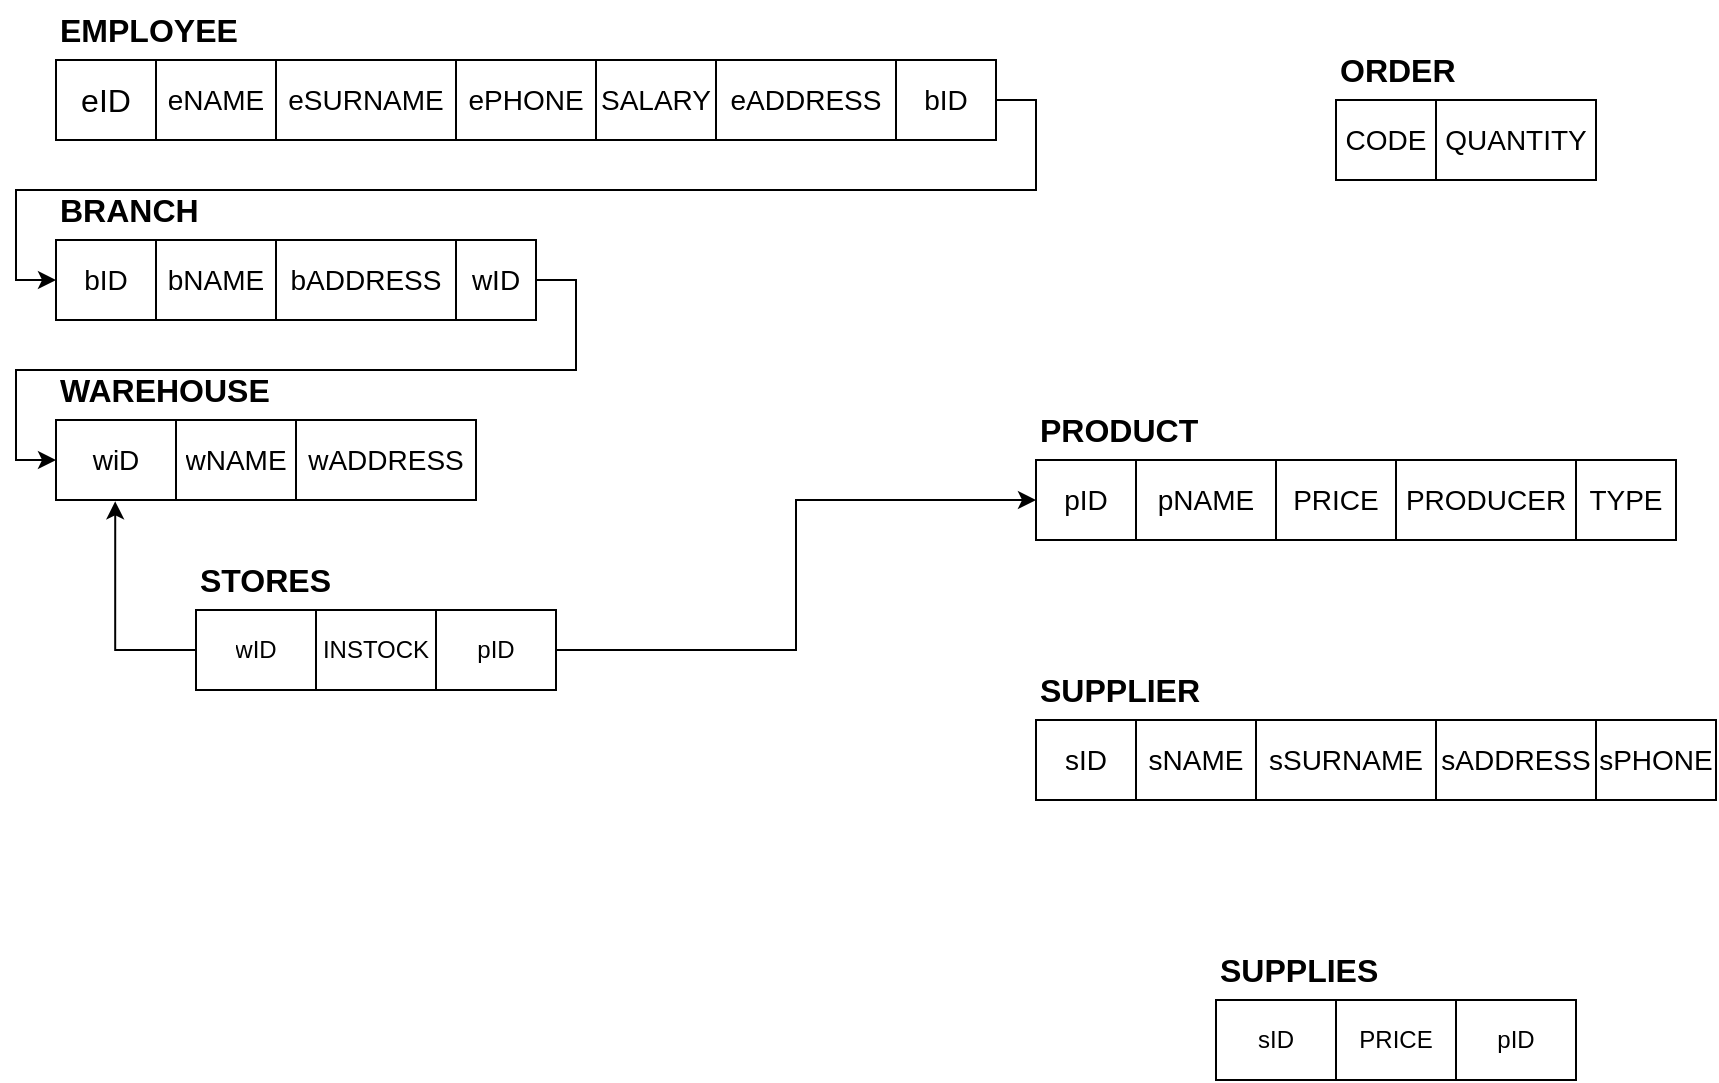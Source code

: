 <mxfile version="20.7.4" type="github"><diagram id="6-KmL3_Q9nvBN8R4s3qw" name="Page-1"><mxGraphModel dx="1373" dy="676" grid="1" gridSize="10" guides="1" tooltips="1" connect="1" arrows="1" fold="1" page="1" pageScale="1" pageWidth="1000" pageHeight="700" math="0" shadow="0"><root><mxCell id="0"/><mxCell id="1" parent="0"/><mxCell id="NiK0LIkm8oB0PKwHFOrJ-1" value="" style="shape=table;startSize=0;container=1;collapsible=0;childLayout=tableLayout;" parent="1" vertex="1"><mxGeometry x="30" y="70" width="470" height="40" as="geometry"/></mxCell><mxCell id="NiK0LIkm8oB0PKwHFOrJ-2" value="" style="shape=tableRow;horizontal=0;startSize=0;swimlaneHead=0;swimlaneBody=0;top=0;left=0;bottom=0;right=0;collapsible=0;dropTarget=0;fillColor=none;points=[[0,0.5],[1,0.5]];portConstraint=eastwest;" parent="NiK0LIkm8oB0PKwHFOrJ-1" vertex="1"><mxGeometry width="470" height="40" as="geometry"/></mxCell><mxCell id="NiK0LIkm8oB0PKwHFOrJ-3" value="&lt;font style=&quot;font-size: 16px;&quot;&gt;eID&lt;/font&gt;" style="shape=partialRectangle;html=1;whiteSpace=wrap;connectable=0;overflow=hidden;fillColor=none;top=0;left=0;bottom=0;right=0;pointerEvents=1;" parent="NiK0LIkm8oB0PKwHFOrJ-2" vertex="1"><mxGeometry width="50" height="40" as="geometry"><mxRectangle width="50" height="40" as="alternateBounds"/></mxGeometry></mxCell><mxCell id="NiK0LIkm8oB0PKwHFOrJ-4" value="&lt;font style=&quot;font-size: 14px;&quot;&gt;eNAME&lt;/font&gt;" style="shape=partialRectangle;html=1;whiteSpace=wrap;connectable=0;overflow=hidden;fillColor=none;top=0;left=0;bottom=0;right=0;pointerEvents=1;" parent="NiK0LIkm8oB0PKwHFOrJ-2" vertex="1"><mxGeometry x="50" width="60" height="40" as="geometry"><mxRectangle width="60" height="40" as="alternateBounds"/></mxGeometry></mxCell><mxCell id="NiK0LIkm8oB0PKwHFOrJ-5" value="&lt;font style=&quot;font-size: 14px;&quot;&gt;eSURNAME&lt;/font&gt;" style="shape=partialRectangle;html=1;whiteSpace=wrap;connectable=0;overflow=hidden;fillColor=none;top=0;left=0;bottom=0;right=0;pointerEvents=1;" parent="NiK0LIkm8oB0PKwHFOrJ-2" vertex="1"><mxGeometry x="110" width="90" height="40" as="geometry"><mxRectangle width="90" height="40" as="alternateBounds"/></mxGeometry></mxCell><mxCell id="NiK0LIkm8oB0PKwHFOrJ-6" value="&lt;font style=&quot;font-size: 14px;&quot;&gt;ePHONE&lt;/font&gt;" style="shape=partialRectangle;html=1;whiteSpace=wrap;connectable=0;overflow=hidden;fillColor=none;top=0;left=0;bottom=0;right=0;pointerEvents=1;" parent="NiK0LIkm8oB0PKwHFOrJ-2" vertex="1"><mxGeometry x="200" width="70" height="40" as="geometry"><mxRectangle width="70" height="40" as="alternateBounds"/></mxGeometry></mxCell><mxCell id="NiK0LIkm8oB0PKwHFOrJ-7" value="&lt;font style=&quot;font-size: 14px;&quot;&gt;SALARY&lt;/font&gt;" style="shape=partialRectangle;html=1;whiteSpace=wrap;connectable=0;overflow=hidden;fillColor=none;top=0;left=0;bottom=0;right=0;pointerEvents=1;" parent="NiK0LIkm8oB0PKwHFOrJ-2" vertex="1"><mxGeometry x="270" width="60" height="40" as="geometry"><mxRectangle width="60" height="40" as="alternateBounds"/></mxGeometry></mxCell><mxCell id="NiK0LIkm8oB0PKwHFOrJ-8" value="&lt;font style=&quot;font-size: 14px;&quot;&gt;eADDRESS&lt;/font&gt;" style="shape=partialRectangle;html=1;whiteSpace=wrap;connectable=0;overflow=hidden;fillColor=none;top=0;left=0;bottom=0;right=0;pointerEvents=1;" parent="NiK0LIkm8oB0PKwHFOrJ-2" vertex="1"><mxGeometry x="330" width="90" height="40" as="geometry"><mxRectangle width="90" height="40" as="alternateBounds"/></mxGeometry></mxCell><mxCell id="NiK0LIkm8oB0PKwHFOrJ-9" value="&lt;font style=&quot;font-size: 14px;&quot;&gt;bID&lt;/font&gt;" style="shape=partialRectangle;html=1;whiteSpace=wrap;connectable=0;overflow=hidden;fillColor=none;top=0;left=0;bottom=0;right=0;pointerEvents=1;" parent="NiK0LIkm8oB0PKwHFOrJ-2" vertex="1"><mxGeometry x="420" width="50" height="40" as="geometry"><mxRectangle width="50" height="40" as="alternateBounds"/></mxGeometry></mxCell><mxCell id="NiK0LIkm8oB0PKwHFOrJ-10" value="" style="shape=table;startSize=0;container=1;collapsible=0;childLayout=tableLayout;" parent="1" vertex="1"><mxGeometry x="30" y="160" width="240" height="40" as="geometry"/></mxCell><mxCell id="NiK0LIkm8oB0PKwHFOrJ-11" value="" style="shape=tableRow;horizontal=0;startSize=0;swimlaneHead=0;swimlaneBody=0;top=0;left=0;bottom=0;right=0;collapsible=0;dropTarget=0;fillColor=none;points=[[0,0.5],[1,0.5]];portConstraint=eastwest;" parent="NiK0LIkm8oB0PKwHFOrJ-10" vertex="1"><mxGeometry width="240" height="40" as="geometry"/></mxCell><mxCell id="NiK0LIkm8oB0PKwHFOrJ-12" value="&lt;font style=&quot;font-size: 14px;&quot;&gt;bID&lt;/font&gt;" style="shape=partialRectangle;html=1;whiteSpace=wrap;connectable=0;overflow=hidden;fillColor=none;top=0;left=0;bottom=0;right=0;pointerEvents=1;" parent="NiK0LIkm8oB0PKwHFOrJ-11" vertex="1"><mxGeometry width="50" height="40" as="geometry"><mxRectangle width="50" height="40" as="alternateBounds"/></mxGeometry></mxCell><mxCell id="NiK0LIkm8oB0PKwHFOrJ-13" value="&lt;font style=&quot;font-size: 14px;&quot;&gt;bNAME&lt;/font&gt;" style="shape=partialRectangle;html=1;whiteSpace=wrap;connectable=0;overflow=hidden;fillColor=none;top=0;left=0;bottom=0;right=0;pointerEvents=1;" parent="NiK0LIkm8oB0PKwHFOrJ-11" vertex="1"><mxGeometry x="50" width="60" height="40" as="geometry"><mxRectangle width="60" height="40" as="alternateBounds"/></mxGeometry></mxCell><mxCell id="NiK0LIkm8oB0PKwHFOrJ-14" value="&lt;font style=&quot;font-size: 14px;&quot;&gt;bADDRESS&lt;/font&gt;" style="shape=partialRectangle;html=1;whiteSpace=wrap;connectable=0;overflow=hidden;fillColor=none;top=0;left=0;bottom=0;right=0;pointerEvents=1;" parent="NiK0LIkm8oB0PKwHFOrJ-11" vertex="1"><mxGeometry x="110" width="90" height="40" as="geometry"><mxRectangle width="90" height="40" as="alternateBounds"/></mxGeometry></mxCell><mxCell id="NiK0LIkm8oB0PKwHFOrJ-15" value="&lt;font style=&quot;font-size: 14px;&quot;&gt;wID&lt;/font&gt;" style="shape=partialRectangle;html=1;whiteSpace=wrap;connectable=0;overflow=hidden;fillColor=none;top=0;left=0;bottom=0;right=0;pointerEvents=1;" parent="NiK0LIkm8oB0PKwHFOrJ-11" vertex="1"><mxGeometry x="200" width="40" height="40" as="geometry"><mxRectangle width="40" height="40" as="alternateBounds"/></mxGeometry></mxCell><mxCell id="NiK0LIkm8oB0PKwHFOrJ-16" value="" style="shape=table;startSize=0;container=1;collapsible=0;childLayout=tableLayout;" parent="1" vertex="1"><mxGeometry x="520" y="270" width="320" height="40" as="geometry"/></mxCell><mxCell id="NiK0LIkm8oB0PKwHFOrJ-17" value="" style="shape=tableRow;horizontal=0;startSize=0;swimlaneHead=0;swimlaneBody=0;top=0;left=0;bottom=0;right=0;collapsible=0;dropTarget=0;fillColor=none;points=[[0,0.5],[1,0.5]];portConstraint=eastwest;" parent="NiK0LIkm8oB0PKwHFOrJ-16" vertex="1"><mxGeometry width="320" height="40" as="geometry"/></mxCell><mxCell id="NiK0LIkm8oB0PKwHFOrJ-18" value="&lt;font style=&quot;font-size: 14px;&quot;&gt;pID&lt;/font&gt;" style="shape=partialRectangle;html=1;whiteSpace=wrap;connectable=0;overflow=hidden;fillColor=none;top=0;left=0;bottom=0;right=0;pointerEvents=1;" parent="NiK0LIkm8oB0PKwHFOrJ-17" vertex="1"><mxGeometry width="50" height="40" as="geometry"><mxRectangle width="50" height="40" as="alternateBounds"/></mxGeometry></mxCell><mxCell id="NiK0LIkm8oB0PKwHFOrJ-19" value="&lt;font style=&quot;font-size: 14px;&quot;&gt;pNAME&lt;/font&gt;" style="shape=partialRectangle;html=1;whiteSpace=wrap;connectable=0;overflow=hidden;fillColor=none;top=0;left=0;bottom=0;right=0;pointerEvents=1;" parent="NiK0LIkm8oB0PKwHFOrJ-17" vertex="1"><mxGeometry x="50" width="70" height="40" as="geometry"><mxRectangle width="70" height="40" as="alternateBounds"/></mxGeometry></mxCell><mxCell id="NiK0LIkm8oB0PKwHFOrJ-20" value="&lt;font style=&quot;font-size: 14px;&quot;&gt;PRICE&lt;/font&gt;" style="shape=partialRectangle;html=1;whiteSpace=wrap;connectable=0;overflow=hidden;fillColor=none;top=0;left=0;bottom=0;right=0;pointerEvents=1;" parent="NiK0LIkm8oB0PKwHFOrJ-17" vertex="1"><mxGeometry x="120" width="60" height="40" as="geometry"><mxRectangle width="60" height="40" as="alternateBounds"/></mxGeometry></mxCell><mxCell id="NiK0LIkm8oB0PKwHFOrJ-21" value="&lt;font style=&quot;font-size: 14px;&quot;&gt;PRODUCER&lt;/font&gt;" style="shape=partialRectangle;html=1;whiteSpace=wrap;connectable=0;overflow=hidden;fillColor=none;top=0;left=0;bottom=0;right=0;pointerEvents=1;" parent="NiK0LIkm8oB0PKwHFOrJ-17" vertex="1"><mxGeometry x="180" width="90" height="40" as="geometry"><mxRectangle width="90" height="40" as="alternateBounds"/></mxGeometry></mxCell><mxCell id="NiK0LIkm8oB0PKwHFOrJ-22" value="&lt;font style=&quot;font-size: 14px;&quot;&gt;TYPE&lt;/font&gt;" style="shape=partialRectangle;html=1;whiteSpace=wrap;connectable=0;overflow=hidden;fillColor=none;top=0;left=0;bottom=0;right=0;pointerEvents=1;" parent="NiK0LIkm8oB0PKwHFOrJ-17" vertex="1"><mxGeometry x="270" width="50" height="40" as="geometry"><mxRectangle width="50" height="40" as="alternateBounds"/></mxGeometry></mxCell><mxCell id="NiK0LIkm8oB0PKwHFOrJ-23" value="" style="shape=table;startSize=0;container=1;collapsible=0;childLayout=tableLayout;" parent="1" vertex="1"><mxGeometry x="520" y="400" width="340" height="40" as="geometry"/></mxCell><mxCell id="NiK0LIkm8oB0PKwHFOrJ-24" value="" style="shape=tableRow;horizontal=0;startSize=0;swimlaneHead=0;swimlaneBody=0;top=0;left=0;bottom=0;right=0;collapsible=0;dropTarget=0;fillColor=none;points=[[0,0.5],[1,0.5]];portConstraint=eastwest;" parent="NiK0LIkm8oB0PKwHFOrJ-23" vertex="1"><mxGeometry width="340" height="40" as="geometry"/></mxCell><mxCell id="NiK0LIkm8oB0PKwHFOrJ-25" value="&lt;font style=&quot;font-size: 14px;&quot;&gt;sID&lt;/font&gt;" style="shape=partialRectangle;html=1;whiteSpace=wrap;connectable=0;overflow=hidden;fillColor=none;top=0;left=0;bottom=0;right=0;pointerEvents=1;" parent="NiK0LIkm8oB0PKwHFOrJ-24" vertex="1"><mxGeometry width="50" height="40" as="geometry"><mxRectangle width="50" height="40" as="alternateBounds"/></mxGeometry></mxCell><mxCell id="NiK0LIkm8oB0PKwHFOrJ-26" value="&lt;font style=&quot;font-size: 14px;&quot;&gt;sNAME&lt;/font&gt;" style="shape=partialRectangle;html=1;whiteSpace=wrap;connectable=0;overflow=hidden;fillColor=none;top=0;left=0;bottom=0;right=0;pointerEvents=1;" parent="NiK0LIkm8oB0PKwHFOrJ-24" vertex="1"><mxGeometry x="50" width="60" height="40" as="geometry"><mxRectangle width="60" height="40" as="alternateBounds"/></mxGeometry></mxCell><mxCell id="NiK0LIkm8oB0PKwHFOrJ-27" value="&lt;font style=&quot;font-size: 14px;&quot;&gt;sSURNAME&lt;/font&gt;" style="shape=partialRectangle;html=1;whiteSpace=wrap;connectable=0;overflow=hidden;fillColor=none;top=0;left=0;bottom=0;right=0;pointerEvents=1;" parent="NiK0LIkm8oB0PKwHFOrJ-24" vertex="1"><mxGeometry x="110" width="90" height="40" as="geometry"><mxRectangle width="90" height="40" as="alternateBounds"/></mxGeometry></mxCell><mxCell id="NiK0LIkm8oB0PKwHFOrJ-28" value="&lt;font style=&quot;font-size: 14px;&quot;&gt;sADDRESS&lt;/font&gt;" style="shape=partialRectangle;html=1;whiteSpace=wrap;connectable=0;overflow=hidden;fillColor=none;top=0;left=0;bottom=0;right=0;pointerEvents=1;" parent="NiK0LIkm8oB0PKwHFOrJ-24" vertex="1"><mxGeometry x="200" width="80" height="40" as="geometry"><mxRectangle width="80" height="40" as="alternateBounds"/></mxGeometry></mxCell><mxCell id="NiK0LIkm8oB0PKwHFOrJ-29" value="&lt;font style=&quot;font-size: 14px;&quot;&gt;sPHONE&lt;/font&gt;" style="shape=partialRectangle;html=1;whiteSpace=wrap;connectable=0;overflow=hidden;fillColor=none;top=0;left=0;bottom=0;right=0;pointerEvents=1;" parent="NiK0LIkm8oB0PKwHFOrJ-24" vertex="1"><mxGeometry x="280" width="60" height="40" as="geometry"><mxRectangle width="60" height="40" as="alternateBounds"/></mxGeometry></mxCell><mxCell id="NiK0LIkm8oB0PKwHFOrJ-30" value="" style="shape=table;startSize=0;container=1;collapsible=0;childLayout=tableLayout;" parent="1" vertex="1"><mxGeometry x="30" y="250" width="210" height="40" as="geometry"/></mxCell><mxCell id="NiK0LIkm8oB0PKwHFOrJ-31" value="" style="shape=tableRow;horizontal=0;startSize=0;swimlaneHead=0;swimlaneBody=0;top=0;left=0;bottom=0;right=0;collapsible=0;dropTarget=0;fillColor=none;points=[[0,0.5],[1,0.5]];portConstraint=eastwest;" parent="NiK0LIkm8oB0PKwHFOrJ-30" vertex="1"><mxGeometry width="210" height="40" as="geometry"/></mxCell><mxCell id="NiK0LIkm8oB0PKwHFOrJ-32" value="&lt;font style=&quot;font-size: 14px;&quot;&gt;wiD&lt;/font&gt;" style="shape=partialRectangle;html=1;whiteSpace=wrap;connectable=0;overflow=hidden;fillColor=none;top=0;left=0;bottom=0;right=0;pointerEvents=1;" parent="NiK0LIkm8oB0PKwHFOrJ-31" vertex="1"><mxGeometry width="60" height="40" as="geometry"><mxRectangle width="60" height="40" as="alternateBounds"/></mxGeometry></mxCell><mxCell id="NiK0LIkm8oB0PKwHFOrJ-33" value="&lt;font style=&quot;font-size: 14px;&quot;&gt;wNAME&lt;/font&gt;" style="shape=partialRectangle;html=1;whiteSpace=wrap;connectable=0;overflow=hidden;fillColor=none;top=0;left=0;bottom=0;right=0;pointerEvents=1;" parent="NiK0LIkm8oB0PKwHFOrJ-31" vertex="1"><mxGeometry x="60" width="60" height="40" as="geometry"><mxRectangle width="60" height="40" as="alternateBounds"/></mxGeometry></mxCell><mxCell id="NiK0LIkm8oB0PKwHFOrJ-34" value="&lt;font style=&quot;font-size: 14px;&quot;&gt;wADDRESS&lt;/font&gt;" style="shape=partialRectangle;html=1;whiteSpace=wrap;connectable=0;overflow=hidden;fillColor=none;top=0;left=0;bottom=0;right=0;pointerEvents=1;" parent="NiK0LIkm8oB0PKwHFOrJ-31" vertex="1"><mxGeometry x="120" width="90" height="40" as="geometry"><mxRectangle width="90" height="40" as="alternateBounds"/></mxGeometry></mxCell><mxCell id="NiK0LIkm8oB0PKwHFOrJ-35" value="" style="shape=table;startSize=0;container=1;collapsible=0;childLayout=tableLayout;" parent="1" vertex="1"><mxGeometry x="670" y="90" width="130" height="40" as="geometry"/></mxCell><mxCell id="NiK0LIkm8oB0PKwHFOrJ-36" value="" style="shape=tableRow;horizontal=0;startSize=0;swimlaneHead=0;swimlaneBody=0;top=0;left=0;bottom=0;right=0;collapsible=0;dropTarget=0;fillColor=none;points=[[0,0.5],[1,0.5]];portConstraint=eastwest;" parent="NiK0LIkm8oB0PKwHFOrJ-35" vertex="1"><mxGeometry width="130" height="40" as="geometry"/></mxCell><mxCell id="NiK0LIkm8oB0PKwHFOrJ-37" value="&lt;font style=&quot;font-size: 14px;&quot;&gt;CODE&lt;/font&gt;" style="shape=partialRectangle;html=1;whiteSpace=wrap;connectable=0;overflow=hidden;fillColor=none;top=0;left=0;bottom=0;right=0;pointerEvents=1;" parent="NiK0LIkm8oB0PKwHFOrJ-36" vertex="1"><mxGeometry width="50" height="40" as="geometry"><mxRectangle width="50" height="40" as="alternateBounds"/></mxGeometry></mxCell><mxCell id="NiK0LIkm8oB0PKwHFOrJ-38" value="&lt;font style=&quot;font-size: 14px;&quot;&gt;QUANTITY&lt;/font&gt;" style="shape=partialRectangle;html=1;whiteSpace=wrap;connectable=0;overflow=hidden;fillColor=none;top=0;left=0;bottom=0;right=0;pointerEvents=1;" parent="NiK0LIkm8oB0PKwHFOrJ-36" vertex="1"><mxGeometry x="50" width="80" height="40" as="geometry"><mxRectangle width="80" height="40" as="alternateBounds"/></mxGeometry></mxCell><mxCell id="NiK0LIkm8oB0PKwHFOrJ-39" value="" style="shape=table;startSize=0;container=1;collapsible=0;childLayout=tableLayout;" parent="1" vertex="1"><mxGeometry x="100" y="345" width="180" height="40" as="geometry"/></mxCell><mxCell id="NiK0LIkm8oB0PKwHFOrJ-40" value="" style="shape=tableRow;horizontal=0;startSize=0;swimlaneHead=0;swimlaneBody=0;top=0;left=0;bottom=0;right=0;collapsible=0;dropTarget=0;fillColor=none;points=[[0,0.5],[1,0.5]];portConstraint=eastwest;" parent="NiK0LIkm8oB0PKwHFOrJ-39" vertex="1"><mxGeometry width="180" height="40" as="geometry"/></mxCell><mxCell id="NiK0LIkm8oB0PKwHFOrJ-41" value="wID" style="shape=partialRectangle;html=1;whiteSpace=wrap;connectable=0;overflow=hidden;fillColor=none;top=0;left=0;bottom=0;right=0;pointerEvents=1;" parent="NiK0LIkm8oB0PKwHFOrJ-40" vertex="1"><mxGeometry width="60" height="40" as="geometry"><mxRectangle width="60" height="40" as="alternateBounds"/></mxGeometry></mxCell><mxCell id="NiK0LIkm8oB0PKwHFOrJ-42" value="INSTOCK" style="shape=partialRectangle;html=1;whiteSpace=wrap;connectable=0;overflow=hidden;fillColor=none;top=0;left=0;bottom=0;right=0;pointerEvents=1;" parent="NiK0LIkm8oB0PKwHFOrJ-40" vertex="1"><mxGeometry x="60" width="60" height="40" as="geometry"><mxRectangle width="60" height="40" as="alternateBounds"/></mxGeometry></mxCell><mxCell id="NiK0LIkm8oB0PKwHFOrJ-43" value="pID" style="shape=partialRectangle;html=1;whiteSpace=wrap;connectable=0;overflow=hidden;fillColor=none;top=0;left=0;bottom=0;right=0;pointerEvents=1;" parent="NiK0LIkm8oB0PKwHFOrJ-40" vertex="1"><mxGeometry x="120" width="60" height="40" as="geometry"><mxRectangle width="60" height="40" as="alternateBounds"/></mxGeometry></mxCell><mxCell id="NiK0LIkm8oB0PKwHFOrJ-44" value="" style="shape=table;startSize=0;container=1;collapsible=0;childLayout=tableLayout;" parent="1" vertex="1"><mxGeometry x="610" y="540" width="180" height="40" as="geometry"/></mxCell><mxCell id="NiK0LIkm8oB0PKwHFOrJ-45" value="" style="shape=tableRow;horizontal=0;startSize=0;swimlaneHead=0;swimlaneBody=0;top=0;left=0;bottom=0;right=0;collapsible=0;dropTarget=0;fillColor=none;points=[[0,0.5],[1,0.5]];portConstraint=eastwest;" parent="NiK0LIkm8oB0PKwHFOrJ-44" vertex="1"><mxGeometry width="180" height="40" as="geometry"/></mxCell><mxCell id="NiK0LIkm8oB0PKwHFOrJ-46" value="sID" style="shape=partialRectangle;html=1;whiteSpace=wrap;connectable=0;overflow=hidden;fillColor=none;top=0;left=0;bottom=0;right=0;pointerEvents=1;" parent="NiK0LIkm8oB0PKwHFOrJ-45" vertex="1"><mxGeometry width="60" height="40" as="geometry"><mxRectangle width="60" height="40" as="alternateBounds"/></mxGeometry></mxCell><mxCell id="NiK0LIkm8oB0PKwHFOrJ-47" value="PRICE" style="shape=partialRectangle;html=1;whiteSpace=wrap;connectable=0;overflow=hidden;fillColor=none;top=0;left=0;bottom=0;right=0;pointerEvents=1;" parent="NiK0LIkm8oB0PKwHFOrJ-45" vertex="1"><mxGeometry x="60" width="60" height="40" as="geometry"><mxRectangle width="60" height="40" as="alternateBounds"/></mxGeometry></mxCell><mxCell id="NiK0LIkm8oB0PKwHFOrJ-48" value="pID" style="shape=partialRectangle;html=1;whiteSpace=wrap;connectable=0;overflow=hidden;fillColor=none;top=0;left=0;bottom=0;right=0;pointerEvents=1;" parent="NiK0LIkm8oB0PKwHFOrJ-45" vertex="1"><mxGeometry x="120" width="60" height="40" as="geometry"><mxRectangle width="60" height="40" as="alternateBounds"/></mxGeometry></mxCell><mxCell id="-OknlT1H8qpfQpKNbaxX-1" value="&lt;font style=&quot;font-size: 16px;&quot;&gt;&lt;b&gt;EMPLOYEE&lt;/b&gt;&lt;/font&gt;" style="text;html=1;strokeColor=none;fillColor=none;align=left;verticalAlign=middle;whiteSpace=wrap;rounded=0;" vertex="1" parent="1"><mxGeometry x="30" y="40" width="120" height="30" as="geometry"/></mxCell><mxCell id="-OknlT1H8qpfQpKNbaxX-2" value="&lt;font style=&quot;font-size: 16px;&quot;&gt;&lt;b&gt;BRANCH&lt;/b&gt;&lt;/font&gt;" style="text;html=1;strokeColor=none;fillColor=none;align=left;verticalAlign=middle;whiteSpace=wrap;rounded=0;" vertex="1" parent="1"><mxGeometry x="30" y="130" width="120" height="30" as="geometry"/></mxCell><mxCell id="-OknlT1H8qpfQpKNbaxX-3" value="&lt;font style=&quot;font-size: 16px;&quot;&gt;&lt;b&gt;PRODUCT&lt;/b&gt;&lt;/font&gt;" style="text;html=1;strokeColor=none;fillColor=none;align=left;verticalAlign=middle;whiteSpace=wrap;rounded=0;" vertex="1" parent="1"><mxGeometry x="520" y="240" width="120" height="30" as="geometry"/></mxCell><mxCell id="-OknlT1H8qpfQpKNbaxX-4" value="&lt;font style=&quot;font-size: 16px;&quot;&gt;&lt;b&gt;SUPPLIER&lt;/b&gt;&lt;/font&gt;" style="text;html=1;strokeColor=none;fillColor=none;align=left;verticalAlign=middle;whiteSpace=wrap;rounded=0;" vertex="1" parent="1"><mxGeometry x="520" y="370" width="120" height="30" as="geometry"/></mxCell><mxCell id="-OknlT1H8qpfQpKNbaxX-5" value="&lt;font style=&quot;font-size: 16px;&quot;&gt;&lt;b&gt;WAREHOUSE&lt;/b&gt;&lt;/font&gt;" style="text;html=1;strokeColor=none;fillColor=none;align=left;verticalAlign=middle;whiteSpace=wrap;rounded=0;" vertex="1" parent="1"><mxGeometry x="30" y="220" width="120" height="30" as="geometry"/></mxCell><mxCell id="-OknlT1H8qpfQpKNbaxX-6" value="&lt;font style=&quot;font-size: 16px;&quot;&gt;&lt;b&gt;ORDER&lt;/b&gt;&lt;/font&gt;" style="text;html=1;strokeColor=none;fillColor=none;align=left;verticalAlign=middle;whiteSpace=wrap;rounded=0;" vertex="1" parent="1"><mxGeometry x="670" y="60" width="120" height="30" as="geometry"/></mxCell><mxCell id="-OknlT1H8qpfQpKNbaxX-7" value="&lt;span style=&quot;font-size: 16px;&quot;&gt;&lt;b&gt;STORES&lt;/b&gt;&lt;/span&gt;" style="text;html=1;strokeColor=none;fillColor=none;align=left;verticalAlign=middle;whiteSpace=wrap;rounded=0;" vertex="1" parent="1"><mxGeometry x="100" y="315" width="120" height="30" as="geometry"/></mxCell><mxCell id="-OknlT1H8qpfQpKNbaxX-8" value="&lt;font style=&quot;font-size: 16px;&quot;&gt;&lt;b&gt;SUPPLIES&lt;/b&gt;&lt;/font&gt;" style="text;html=1;strokeColor=none;fillColor=none;align=left;verticalAlign=middle;whiteSpace=wrap;rounded=0;" vertex="1" parent="1"><mxGeometry x="610" y="510" width="120" height="30" as="geometry"/></mxCell><mxCell id="-OknlT1H8qpfQpKNbaxX-9" style="edgeStyle=orthogonalEdgeStyle;rounded=0;orthogonalLoop=1;jettySize=auto;html=1;exitX=1;exitY=0.5;exitDx=0;exitDy=0;entryX=0;entryY=0.5;entryDx=0;entryDy=0;fontSize=14;" edge="1" parent="1" source="NiK0LIkm8oB0PKwHFOrJ-2" target="NiK0LIkm8oB0PKwHFOrJ-11"><mxGeometry relative="1" as="geometry"/></mxCell><mxCell id="-OknlT1H8qpfQpKNbaxX-11" style="edgeStyle=orthogonalEdgeStyle;rounded=0;orthogonalLoop=1;jettySize=auto;html=1;exitX=1;exitY=0.5;exitDx=0;exitDy=0;entryX=0;entryY=0.5;entryDx=0;entryDy=0;fontSize=14;" edge="1" parent="1" source="NiK0LIkm8oB0PKwHFOrJ-11" target="NiK0LIkm8oB0PKwHFOrJ-31"><mxGeometry relative="1" as="geometry"/></mxCell><mxCell id="-OknlT1H8qpfQpKNbaxX-13" style="edgeStyle=orthogonalEdgeStyle;rounded=0;orthogonalLoop=1;jettySize=auto;html=1;exitX=0;exitY=0.5;exitDx=0;exitDy=0;entryX=0.141;entryY=1.017;entryDx=0;entryDy=0;entryPerimeter=0;fontSize=14;" edge="1" parent="1" source="NiK0LIkm8oB0PKwHFOrJ-40" target="NiK0LIkm8oB0PKwHFOrJ-31"><mxGeometry relative="1" as="geometry"/></mxCell><mxCell id="-OknlT1H8qpfQpKNbaxX-15" style="edgeStyle=orthogonalEdgeStyle;rounded=0;orthogonalLoop=1;jettySize=auto;html=1;exitX=1;exitY=0.5;exitDx=0;exitDy=0;entryX=0;entryY=0.5;entryDx=0;entryDy=0;fontSize=14;" edge="1" parent="1" source="NiK0LIkm8oB0PKwHFOrJ-40" target="NiK0LIkm8oB0PKwHFOrJ-17"><mxGeometry relative="1" as="geometry"/></mxCell></root></mxGraphModel></diagram></mxfile>